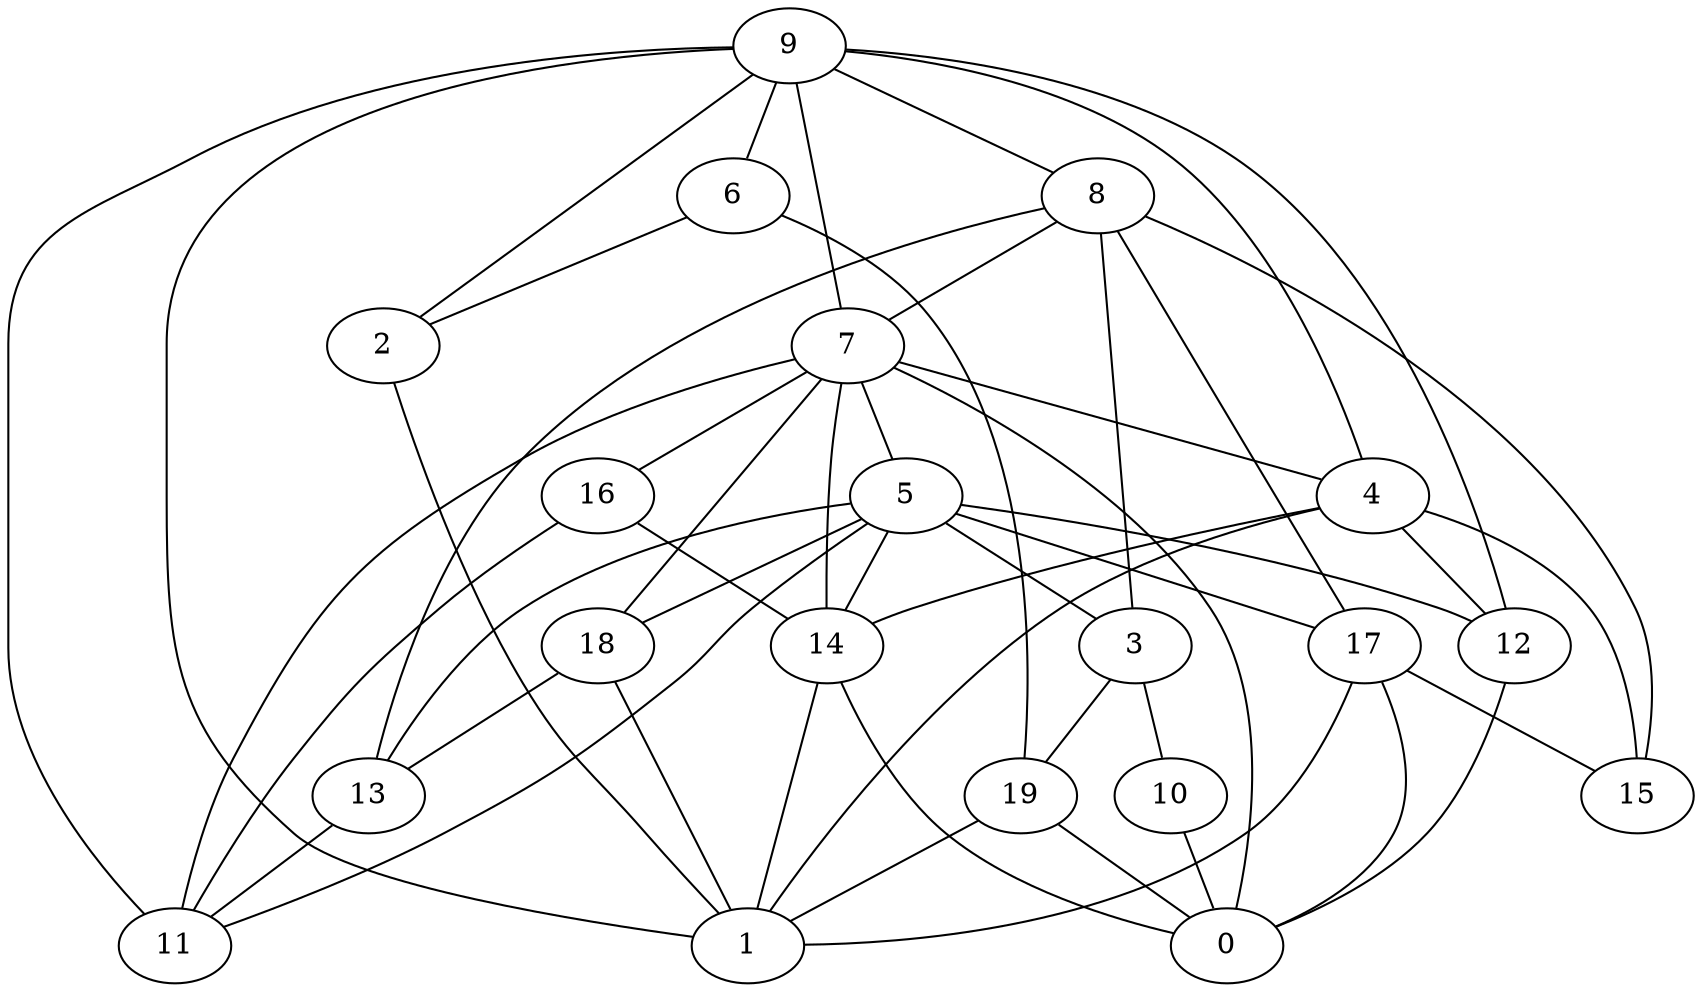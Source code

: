 digraph GG_graph {

subgraph G_graph {
edge [color = black]
"6" -> "2" [dir = none]
"6" -> "19" [dir = none]
"19" -> "0" [dir = none]
"19" -> "1" [dir = none]
"8" -> "3" [dir = none]
"8" -> "7" [dir = none]
"8" -> "15" [dir = none]
"8" -> "17" [dir = none]
"10" -> "0" [dir = none]
"4" -> "1" [dir = none]
"5" -> "11" [dir = none]
"5" -> "17" [dir = none]
"5" -> "12" [dir = none]
"5" -> "13" [dir = none]
"5" -> "3" [dir = none]
"5" -> "18" [dir = none]
"9" -> "11" [dir = none]
"9" -> "1" [dir = none]
"9" -> "12" [dir = none]
"9" -> "8" [dir = none]
"9" -> "7" [dir = none]
"9" -> "6" [dir = none]
"9" -> "2" [dir = none]
"3" -> "10" [dir = none]
"16" -> "14" [dir = none]
"14" -> "1" [dir = none]
"14" -> "0" [dir = none]
"18" -> "13" [dir = none]
"17" -> "1" [dir = none]
"17" -> "0" [dir = none]
"17" -> "15" [dir = none]
"7" -> "4" [dir = none]
"7" -> "0" [dir = none]
"7" -> "5" [dir = none]
"7" -> "18" [dir = none]
"7" -> "16" [dir = none]
"7" -> "11" [dir = none]
"7" -> "14" [dir = none]
"3" -> "19" [dir = none]
"12" -> "0" [dir = none]
"18" -> "1" [dir = none]
"4" -> "12" [dir = none]
"13" -> "11" [dir = none]
"5" -> "14" [dir = none]
"4" -> "15" [dir = none]
"16" -> "11" [dir = none]
"8" -> "13" [dir = none]
"2" -> "1" [dir = none]
"4" -> "14" [dir = none]
"9" -> "4" [dir = none]
}

}

